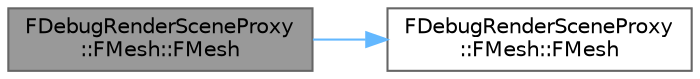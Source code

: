 digraph "FDebugRenderSceneProxy::FMesh::FMesh"
{
 // INTERACTIVE_SVG=YES
 // LATEX_PDF_SIZE
  bgcolor="transparent";
  edge [fontname=Helvetica,fontsize=10,labelfontname=Helvetica,labelfontsize=10];
  node [fontname=Helvetica,fontsize=10,shape=box,height=0.2,width=0.4];
  rankdir="LR";
  Node1 [id="Node000001",label="FDebugRenderSceneProxy\l::FMesh::FMesh",height=0.2,width=0.4,color="gray40", fillcolor="grey60", style="filled", fontcolor="black",tooltip=" "];
  Node1 -> Node2 [id="edge1_Node000001_Node000002",color="steelblue1",style="solid",tooltip=" "];
  Node2 [id="Node000002",label="FDebugRenderSceneProxy\l::FMesh::FMesh",height=0.2,width=0.4,color="grey40", fillcolor="white", style="filled",URL="$de/df9/structFDebugRenderSceneProxy_1_1FMesh.html#a730976cf7ef5e8291e0cf2283e3939c6",tooltip=" "];
}
